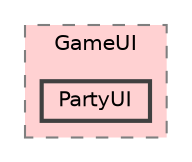 digraph "C:/Users/PC/Documents/GitHub/Witch-Pack/WitchPack/Assets/Scripts/UI/GameUI/PartyUI"
{
 // LATEX_PDF_SIZE
  bgcolor="transparent";
  edge [fontname=Helvetica,fontsize=10,labelfontname=Helvetica,labelfontsize=10];
  node [fontname=Helvetica,fontsize=10,shape=box,height=0.2,width=0.4];
  compound=true
  subgraph clusterdir_8d0f54eefd2df055dbd4db0d985449ed {
    graph [ bgcolor="#ffd1d2", pencolor="grey50", label="GameUI", fontname=Helvetica,fontsize=10 style="filled,dashed", URL="dir_8d0f54eefd2df055dbd4db0d985449ed.html",tooltip=""]
  dir_c543576a4b10106761c3cd1cd64cf4c0 [label="PartyUI", fillcolor="#ffd1d2", color="grey25", style="filled,bold", URL="dir_c543576a4b10106761c3cd1cd64cf4c0.html",tooltip=""];
  }
}

